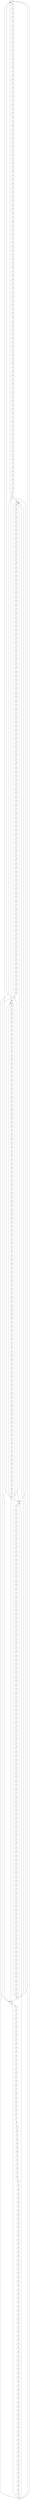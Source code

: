 digraph causal
{
	0 [label="1"]	
	1 [label="1"]	
	2 [label="1"]	
	3 [label="1"]	
	4 [label="1"]	
	5 [label="1"]	
	6 [label="1"]	
	7 [label="1"]	
	8 [label="1"]	
	9 [label="1"]	
	10 [label="1"]	
	11 [label="1"]	
	12 [label="1"]	
	13 [label="1"]	
	14 [label="1"]	
	15 [label="1"]	
	16 [label="1"]	
	17 [label="1"]	
	18 [label="1"]	
	19 [label="1"]	
	20 [label="1"]	
	21 [label="1"]	
	22 [label="1"]	
	23 [label="1"]	
	24 [label="1"]	
	25 [label="1"]	
	26 [label="1"]	
	27 [label="1"]	
	28 [label="1"]	
	29 [label="1"]	
	30 [label="1"]	
	31 [label="1"]	
	32 [label="1"]	
	33 [label="1"]	
	34 [label="1"]	
	35 [label="1"]	
	36 [label="1"]	
	37 [label="1"]	
	38 [label="1"]	
	39 [label="1"]	
	40 [label="1"]	
	41 [label="1"]	
	42 [label="1"]	
	43 [label="1"]	
	44 [label="1"]	
	45 [label="1"]	
	46 [label="1"]	
	47 [label="1"]	
	48 [label="1"]	
	49 [label="1"]	
	50 [label="1"]	
	51 [label="1"]	
	52 [label="1"]	
	53 [label="1"]	
	54 [label="1"]	
	55 [label="1"]	
	56 [label="1"]	
	57 [label="1"]	
	58 [label="1"]	
	59 [label="1"]	
	60 [label="1"]	
	61 [label="1"]	
	62 [label="1"]	
	63 [label="1"]	
	64 [label="1"]	
	65 [label="1"]	
	66 [label="1"]	
	67 [label="1"]	
	68 [label="1"]	
	69 [label="1"]	
	70 [label="1"]	
	71 [label="1"]	
	72 [label="1"]	
	73 [label="1"]	
	74 [label="1"]	
	75 [label="1"]	
	76 [label="1"]	
	77 [label="1"]	
	78 [label="1"]	
	79 [label="1"]	
	80 [label="1"]	
	81 [label="1"]	
	82 [label="1"]	
	83 [label="1"]	
	84 [label="1"]	
	85 [label="1"]	
	86 [label="1"]	
	87 [label="1"]	
	88 [label="1"]	
	89 [label="1"]	
	90 [label="1"]	
	91 [label="1"]	
	92 [label="1"]	
	93 [label="1"]	
	94 [label="1"]	
	95 [label="1"]	
	96 [label="1"]	
	97 [label="1"]	
	98 [label="1"]	
	99 [label="1"]	
	100 [label="1"]	
	101 [label="1"]	
	102 [label="1"]	
	103 [label="1"]	
	104 [label="1"]	
	105 [label="1"]	
	106 [label="1"]	
	107 [label="1"]	
	108 [label="1"]	
	109 [label="1"]	
	110 [label="1"]	
	111 [label="1"]	
	112 [label="1"]	
	113 [label="1"]	
	114 [label="1"]	
	115 [label="1"]	
	116 [label="1"]	
	117 [label="1"]	
	118 [label="1"]	
	119 [label="1"]	
	120 [label="2"]	
	121 [label="2"]	
	122 [label="2"]	
	123 [label="2"]	
	124 [label="2"]	
	125 [label="2"]	
	126 [label="2"]	
	127 [label="2"]	
	128 [label="2"]	
	129 [label="2"]	
	130 [label="2"]	
	131 [label="2"]	
	132 [label="2"]	
	133 [label="2"]	
	134 [label="2"]	
	135 [label="2"]	
	136 [label="2"]	
	137 [label="2"]	
	138 [label="2"]	
	139 [label="2"]	
	140 [label="2"]	
	141 [label="2"]	
	142 [label="2"]	
	143 [label="2"]	
	144 [label="2"]	
	145 [label="2"]	
	146 [label="2"]	
	147 [label="2"]	
	148 [label="2"]	
	149 [label="2"]	
	150 [label="2"]	
	151 [label="2"]	
	152 [label="2"]	
	153 [label="2"]	
	154 [label="2"]	
	155 [label="2"]	
	156 [label="2"]	
	157 [label="2"]	
	158 [label="2"]	
	159 [label="2"]	
	160 [label="2"]	
	161 [label="2"]	
	162 [label="2"]	
	163 [label="2"]	
	164 [label="2"]	
	165 [label="2"]	
	166 [label="2"]	
	167 [label="2"]	
	168 [label="2"]	
	169 [label="2"]	
	170 [label="2"]	
	171 [label="2"]	
	172 [label="2"]	
	173 [label="2"]	
	174 [label="2"]	
	175 [label="2"]	
	176 [label="2"]	
	177 [label="2"]	
	178 [label="2"]	
	179 [label="2"]	
	180 [label="2"]	
	181 [label="2"]	
	182 [label="2"]	
	183 [label="2"]	
	184 [label="2"]	
	185 [label="2"]	
	186 [label="2"]	
	187 [label="2"]	
	188 [label="2"]	
	189 [label="2"]	
	190 [label="2"]	
	191 [label="2"]	
	192 [label="2"]	
	193 [label="2"]	
	194 [label="2"]	
	195 [label="2"]	
	196 [label="2"]	
	197 [label="2"]	
	198 [label="2"]	
	199 [label="2"]	
	200 [label="2"]	
	201 [label="2"]	
	202 [label="2"]	
	203 [label="2"]	
	204 [label="2"]	
	205 [label="2"]	
	206 [label="2"]	
	207 [label="2"]	
	208 [label="2"]	
	209 [label="2"]	
	210 [label="2"]	
	211 [label="2"]	
	212 [label="2"]	
	213 [label="2"]	
	214 [label="2"]	
	215 [label="2"]	
	216 [label="2"]	
	217 [label="2"]	
	218 [label="2"]	
	219 [label="2"]	
	220 [label="2"]	
	221 [label="2"]	
	222 [label="2"]	
	223 [label="2"]	
	224 [label="2"]	
	225 [label="2"]	
	226 [label="2"]	
	227 [label="2"]	
	228 [label="2"]	
	229 [label="2"]	
	230 [label="2"]	
	231 [label="2"]	
	232 [label="2"]	
	233 [label="2"]	
	234 [label="2"]	
	235 [label="2"]	
	236 [label="2"]	
	237 [label="2"]	
	238 [label="2"]	
	239 [label="2"]	
	240 [label="3"]	
	241 [label="3"]	
	242 [label="3"]	
	243 [label="3"]	
	244 [label="3"]	
	245 [label="3"]	
	246 [label="3"]	
	247 [label="3"]	
	248 [label="3"]	
	249 [label="3"]	
	250 [label="3"]	
	251 [label="3"]	
	252 [label="3"]	
	253 [label="3"]	
	254 [label="3"]	
	255 [label="3"]	
	256 [label="3"]	
	257 [label="3"]	
	258 [label="3"]	
	259 [label="3"]	
	260 [label="3"]	
	261 [label="3"]	
	262 [label="3"]	
	263 [label="3"]	
	264 [label="3"]	
	265 [label="3"]	
	266 [label="3"]	
	267 [label="3"]	
	268 [label="3"]	
	269 [label="3"]	
	270 [label="3"]	
	271 [label="3"]	
	272 [label="3"]	
	273 [label="3"]	
	274 [label="3"]	
	275 [label="3"]	
	276 [label="3"]	
	277 [label="3"]	
	278 [label="3"]	
	279 [label="3"]	
	280 [label="3"]	
	281 [label="3"]	
	282 [label="3"]	
	283 [label="3"]	
	284 [label="3"]	
	285 [label="3"]	
	286 [label="3"]	
	287 [label="3"]	
	288 [label="3"]	
	289 [label="3"]	
	290 [label="3"]	
	291 [label="3"]	
	292 [label="3"]	
	293 [label="3"]	
	294 [label="3"]	
	295 [label="3"]	
	296 [label="3"]	
	297 [label="3"]	
	298 [label="3"]	
	299 [label="3"]	
	300 [label="3"]	
	301 [label="3"]	
	302 [label="3"]	
	303 [label="3"]	
	304 [label="3"]	
	305 [label="3"]	
	306 [label="3"]	
	307 [label="3"]	
	308 [label="3"]	
	309 [label="3"]	
	310 [label="3"]	
	311 [label="3"]	
	312 [label="3"]	
	313 [label="3"]	
	314 [label="3"]	
	315 [label="3"]	
	316 [label="3"]	
	317 [label="3"]	
	318 [label="3"]	
	319 [label="3"]	
	320 [label="3"]	
	321 [label="3"]	
	322 [label="3"]	
	323 [label="3"]	
	324 [label="3"]	
	325 [label="3"]	
	326 [label="3"]	
	327 [label="3"]	
	328 [label="3"]	
	329 [label="3"]	
	330 [label="3"]	
	331 [label="3"]	
	332 [label="3"]	
	333 [label="3"]	
	334 [label="3"]	
	335 [label="3"]	
	336 [label="3"]	
	337 [label="3"]	
	338 [label="3"]	
	339 [label="3"]	
	340 [label="3"]	
	341 [label="3"]	
	342 [label="3"]	
	343 [label="3"]	
	344 [label="3"]	
	345 [label="3"]	
	346 [label="3"]	
	347 [label="3"]	
	348 [label="3"]	
	349 [label="3"]	
	350 [label="3"]	
	351 [label="3"]	
	352 [label="3"]	
	353 [label="3"]	
	354 [label="3"]	
	355 [label="3"]	
	356 [label="3"]	
	357 [label="3"]	
	358 [label="3"]	
	359 [label="3"]	
	360 [label="4"]	
	361 [label="4"]	
	362 [label="4"]	
	363 [label="4"]	
	364 [label="4"]	
	365 [label="4"]	
	366 [label="4"]	
	367 [label="4"]	
	368 [label="4"]	
	369 [label="4"]	
	370 [label="4"]	
	371 [label="4"]	
	372 [label="4"]	
	373 [label="4"]	
	374 [label="4"]	
	375 [label="4"]	
	376 [label="4"]	
	377 [label="4"]	
	378 [label="4"]	
	379 [label="4"]	
	380 [label="4"]	
	381 [label="4"]	
	382 [label="4"]	
	383 [label="4"]	
	384 [label="4"]	
	385 [label="4"]	
	386 [label="4"]	
	387 [label="4"]	
	388 [label="4"]	
	389 [label="4"]	
	390 [label="4"]	
	391 [label="4"]	
	392 [label="4"]	
	393 [label="4"]	
	394 [label="4"]	
	395 [label="4"]	
	396 [label="4"]	
	397 [label="4"]	
	398 [label="4"]	
	399 [label="4"]	
	400 [label="4"]	
	401 [label="4"]	
	402 [label="4"]	
	403 [label="4"]	
	404 [label="4"]	
	405 [label="4"]	
	406 [label="4"]	
	407 [label="4"]	
	408 [label="4"]	
	409 [label="4"]	
	410 [label="4"]	
	411 [label="4"]	
	412 [label="4"]	
	413 [label="4"]	
	414 [label="4"]	
	415 [label="4"]	
	416 [label="4"]	
	417 [label="4"]	
	418 [label="4"]	
	419 [label="4"]	
	420 [label="4"]	
	421 [label="4"]	
	422 [label="4"]	
	423 [label="4"]	
	424 [label="4"]	
	425 [label="4"]	
	426 [label="4"]	
	427 [label="4"]	
	428 [label="4"]	
	429 [label="4"]	
	430 [label="4"]	
	431 [label="4"]	
	432 [label="4"]	
	433 [label="4"]	
	434 [label="4"]	
	435 [label="4"]	
	436 [label="4"]	
	437 [label="4"]	
	438 [label="4"]	
	439 [label="4"]	
	440 [label="4"]	
	441 [label="4"]	
	442 [label="4"]	
	443 [label="4"]	
	444 [label="4"]	
	445 [label="4"]	
	446 [label="4"]	
	447 [label="4"]	
	448 [label="4"]	
	449 [label="4"]	
	450 [label="4"]	
	451 [label="4"]	
	452 [label="4"]	
	453 [label="4"]	
	454 [label="4"]	
	455 [label="4"]	
	456 [label="4"]	
	457 [label="4"]	
	458 [label="4"]	
	459 [label="4"]	
	460 [label="4"]	
	461 [label="4"]	
	462 [label="4"]	
	463 [label="4"]	
	464 [label="4"]	
	465 [label="4"]	
	466 [label="4"]	
	467 [label="4"]	
	468 [label="4"]	
	469 [label="4"]	
	470 [label="4"]	
	471 [label="4"]	
	472 [label="4"]	
	473 [label="4"]	
	474 [label="4"]	
	475 [label="4"]	
	476 [label="4"]	
	477 [label="4"]	
	478 [label="4"]	
	479 [label="4"]	
	480 [label="5"]	
	481 [label="5"]	
	482 [label="5"]	
	483 [label="5"]	
	484 [label="5"]	
	485 [label="5"]	
	486 [label="5"]	
	487 [label="5"]	
	488 [label="5"]	
	489 [label="5"]	
	490 [label="5"]	
	491 [label="5"]	
	492 [label="5"]	
	493 [label="5"]	
	494 [label="5"]	
	495 [label="5"]	
	496 [label="5"]	
	497 [label="5"]	
	498 [label="5"]	
	499 [label="5"]	
	500 [label="5"]	
	501 [label="5"]	
	502 [label="5"]	
	503 [label="5"]	
	504 [label="5"]	
	505 [label="5"]	
	506 [label="5"]	
	507 [label="5"]	
	508 [label="5"]	
	509 [label="5"]	
	510 [label="5"]	
	511 [label="5"]	
	512 [label="5"]	
	513 [label="5"]	
	514 [label="5"]	
	515 [label="5"]	
	516 [label="5"]	
	517 [label="5"]	
	518 [label="5"]	
	519 [label="5"]	
	520 [label="5"]	
	521 [label="5"]	
	522 [label="5"]	
	523 [label="5"]	
	524 [label="5"]	
	525 [label="5"]	
	526 [label="5"]	
	527 [label="5"]	
	528 [label="5"]	
	529 [label="5"]	
	530 [label="5"]	
	531 [label="5"]	
	532 [label="5"]	
	533 [label="5"]	
	534 [label="5"]	
	535 [label="5"]	
	536 [label="5"]	
	537 [label="5"]	
	538 [label="5"]	
	539 [label="5"]	
	540 [label="5"]	
	541 [label="5"]	
	542 [label="5"]	
	543 [label="5"]	
	544 [label="5"]	
	545 [label="5"]	
	546 [label="5"]	
	547 [label="5"]	
	548 [label="5"]	
	549 [label="5"]	
	550 [label="5"]	
	551 [label="5"]	
	552 [label="5"]	
	553 [label="5"]	
	554 [label="5"]	
	555 [label="5"]	
	556 [label="5"]	
	557 [label="5"]	
	558 [label="5"]	
	559 [label="5"]	
	560 [label="5"]	
	561 [label="5"]	
	562 [label="5"]	
	563 [label="5"]	
	564 [label="5"]	
	565 [label="5"]	
	566 [label="5"]	
	567 [label="5"]	
	568 [label="5"]	
	569 [label="5"]	
	570 [label="5"]	
	571 [label="5"]	
	572 [label="5"]	
	573 [label="5"]	
	574 [label="5"]	
	575 [label="5"]	
	576 [label="5"]	
	577 [label="5"]	
	578 [label="5"]	
	579 [label="5"]	
	580 [label="5"]	
	581 [label="5"]	
	582 [label="5"]	
	583 [label="5"]	
	584 [label="5"]	
	585 [label="5"]	
	586 [label="5"]	
	587 [label="5"]	
	588 [label="5"]	
	589 [label="5"]	
	590 [label="5"]	
	591 [label="5"]	
	592 [label="5"]	
	593 [label="5"]	
	594 [label="5"]	
	595 [label="5"]	
	596 [label="5"]	
	597 [label="5"]	
	598 [label="5"]	
	599 [label="5"]	
	599 -> 0
	599 -> 120
	599 -> 240
	599 -> 360
	599 -> 480
	119 -> 0
	119 -> 120
	119 -> 240
	119 -> 360
	119 -> 480
	239 -> 0
	239 -> 120
	239 -> 240
	239 -> 360
	239 -> 480
	359 -> 0
	359 -> 120
	359 -> 240
	359 -> 360
	359 -> 480
	479 -> 0
	479 -> 120
	479 -> 240
	479 -> 360
	479 -> 480
	0 -> 1
	1 -> 2
	2 -> 3
	3 -> 4
	4 -> 5
	5 -> 6
	6 -> 7
	7 -> 8
	8 -> 9
	9 -> 10
	10 -> 11
	11 -> 12
	12 -> 13
	13 -> 14
	14 -> 15
	15 -> 16
	16 -> 17
	17 -> 18
	18 -> 19
	19 -> 20
	20 -> 21
	21 -> 22
	22 -> 23
	23 -> 24
	24 -> 25
	25 -> 26
	26 -> 27
	27 -> 28
	28 -> 29
	29 -> 30
	30 -> 31
	31 -> 32
	32 -> 33
	33 -> 34
	34 -> 35
	35 -> 36
	36 -> 37
	37 -> 38
	38 -> 39
	39 -> 40
	40 -> 41
	41 -> 42
	42 -> 43
	43 -> 44
	44 -> 45
	45 -> 46
	46 -> 47
	47 -> 48
	48 -> 49
	49 -> 50
	50 -> 51
	51 -> 52
	52 -> 53
	53 -> 54
	54 -> 55
	55 -> 56
	56 -> 57
	57 -> 58
	58 -> 59
	59 -> 60
	60 -> 61
	61 -> 62
	62 -> 63
	63 -> 64
	64 -> 65
	65 -> 66
	66 -> 67
	67 -> 68
	68 -> 69
	69 -> 70
	70 -> 71
	71 -> 72
	72 -> 73
	73 -> 74
	74 -> 75
	75 -> 76
	76 -> 77
	77 -> 78
	78 -> 79
	79 -> 80
	80 -> 81
	81 -> 82
	82 -> 83
	83 -> 84
	84 -> 85
	85 -> 86
	86 -> 87
	87 -> 88
	88 -> 89
	89 -> 90
	90 -> 91
	91 -> 92
	92 -> 93
	93 -> 94
	94 -> 95
	95 -> 96
	96 -> 97
	97 -> 98
	98 -> 99
	99 -> 100
	100 -> 101
	101 -> 102
	102 -> 103
	103 -> 104
	104 -> 105
	105 -> 106
	106 -> 107
	107 -> 108
	108 -> 109
	109 -> 110
	110 -> 111
	111 -> 112
	112 -> 113
	113 -> 114
	114 -> 115
	115 -> 116
	116 -> 117
	117 -> 118
	118 -> 119
	120 -> 121
	121 -> 122
	122 -> 123
	123 -> 124
	124 -> 125
	125 -> 126
	126 -> 127
	127 -> 128
	128 -> 129
	129 -> 130
	130 -> 131
	131 -> 132
	132 -> 133
	133 -> 134
	134 -> 135
	135 -> 136
	136 -> 137
	137 -> 138
	138 -> 139
	139 -> 140
	140 -> 141
	141 -> 142
	142 -> 143
	143 -> 144
	144 -> 145
	145 -> 146
	146 -> 147
	147 -> 148
	148 -> 149
	149 -> 150
	150 -> 151
	151 -> 152
	152 -> 153
	153 -> 154
	154 -> 155
	155 -> 156
	156 -> 157
	157 -> 158
	158 -> 159
	159 -> 160
	160 -> 161
	161 -> 162
	162 -> 163
	163 -> 164
	164 -> 165
	165 -> 166
	166 -> 167
	167 -> 168
	168 -> 169
	169 -> 170
	170 -> 171
	171 -> 172
	172 -> 173
	173 -> 174
	174 -> 175
	175 -> 176
	176 -> 177
	177 -> 178
	178 -> 179
	179 -> 180
	180 -> 181
	181 -> 182
	182 -> 183
	183 -> 184
	184 -> 185
	185 -> 186
	186 -> 187
	187 -> 188
	188 -> 189
	189 -> 190
	190 -> 191
	191 -> 192
	192 -> 193
	193 -> 194
	194 -> 195
	195 -> 196
	196 -> 197
	197 -> 198
	198 -> 199
	199 -> 200
	200 -> 201
	201 -> 202
	202 -> 203
	203 -> 204
	204 -> 205
	205 -> 206
	206 -> 207
	207 -> 208
	208 -> 209
	209 -> 210
	210 -> 211
	211 -> 212
	212 -> 213
	213 -> 214
	214 -> 215
	215 -> 216
	216 -> 217
	217 -> 218
	218 -> 219
	219 -> 220
	220 -> 221
	221 -> 222
	222 -> 223
	223 -> 224
	224 -> 225
	225 -> 226
	226 -> 227
	227 -> 228
	228 -> 229
	229 -> 230
	230 -> 231
	231 -> 232
	232 -> 233
	233 -> 234
	234 -> 235
	235 -> 236
	236 -> 237
	237 -> 238
	238 -> 239
	240 -> 241
	241 -> 242
	242 -> 243
	243 -> 244
	244 -> 245
	245 -> 246
	246 -> 247
	247 -> 248
	248 -> 249
	249 -> 250
	250 -> 251
	251 -> 252
	252 -> 253
	253 -> 254
	254 -> 255
	255 -> 256
	256 -> 257
	257 -> 258
	258 -> 259
	259 -> 260
	260 -> 261
	261 -> 262
	262 -> 263
	263 -> 264
	264 -> 265
	265 -> 266
	266 -> 267
	267 -> 268
	268 -> 269
	269 -> 270
	270 -> 271
	271 -> 272
	272 -> 273
	273 -> 274
	274 -> 275
	275 -> 276
	276 -> 277
	277 -> 278
	278 -> 279
	279 -> 280
	280 -> 281
	281 -> 282
	282 -> 283
	283 -> 284
	284 -> 285
	285 -> 286
	286 -> 287
	287 -> 288
	288 -> 289
	289 -> 290
	290 -> 291
	291 -> 292
	292 -> 293
	293 -> 294
	294 -> 295
	295 -> 296
	296 -> 297
	297 -> 298
	298 -> 299
	299 -> 300
	300 -> 301
	301 -> 302
	302 -> 303
	303 -> 304
	304 -> 305
	305 -> 306
	306 -> 307
	307 -> 308
	308 -> 309
	309 -> 310
	310 -> 311
	311 -> 312
	312 -> 313
	313 -> 314
	314 -> 315
	315 -> 316
	316 -> 317
	317 -> 318
	318 -> 319
	319 -> 320
	320 -> 321
	321 -> 322
	322 -> 323
	323 -> 324
	324 -> 325
	325 -> 326
	326 -> 327
	327 -> 328
	328 -> 329
	329 -> 330
	330 -> 331
	331 -> 332
	332 -> 333
	333 -> 334
	334 -> 335
	335 -> 336
	336 -> 337
	337 -> 338
	338 -> 339
	339 -> 340
	340 -> 341
	341 -> 342
	342 -> 343
	343 -> 344
	344 -> 345
	345 -> 346
	346 -> 347
	347 -> 348
	348 -> 349
	349 -> 350
	350 -> 351
	351 -> 352
	352 -> 353
	353 -> 354
	354 -> 355
	355 -> 356
	356 -> 357
	357 -> 358
	358 -> 359
	360 -> 361
	361 -> 362
	362 -> 363
	363 -> 364
	364 -> 365
	365 -> 366
	366 -> 367
	367 -> 368
	368 -> 369
	369 -> 370
	370 -> 371
	371 -> 372
	372 -> 373
	373 -> 374
	374 -> 375
	375 -> 376
	376 -> 377
	377 -> 378
	378 -> 379
	379 -> 380
	380 -> 381
	381 -> 382
	382 -> 383
	383 -> 384
	384 -> 385
	385 -> 386
	386 -> 387
	387 -> 388
	388 -> 389
	389 -> 390
	390 -> 391
	391 -> 392
	392 -> 393
	393 -> 394
	394 -> 395
	395 -> 396
	396 -> 397
	397 -> 398
	398 -> 399
	399 -> 400
	400 -> 401
	401 -> 402
	402 -> 403
	403 -> 404
	404 -> 405
	405 -> 406
	406 -> 407
	407 -> 408
	408 -> 409
	409 -> 410
	410 -> 411
	411 -> 412
	412 -> 413
	413 -> 414
	414 -> 415
	415 -> 416
	416 -> 417
	417 -> 418
	418 -> 419
	419 -> 420
	420 -> 421
	421 -> 422
	422 -> 423
	423 -> 424
	424 -> 425
	425 -> 426
	426 -> 427
	427 -> 428
	428 -> 429
	429 -> 430
	430 -> 431
	431 -> 432
	432 -> 433
	433 -> 434
	434 -> 435
	435 -> 436
	436 -> 437
	437 -> 438
	438 -> 439
	439 -> 440
	440 -> 441
	441 -> 442
	442 -> 443
	443 -> 444
	444 -> 445
	445 -> 446
	446 -> 447
	447 -> 448
	448 -> 449
	449 -> 450
	450 -> 451
	451 -> 452
	452 -> 453
	453 -> 454
	454 -> 455
	455 -> 456
	456 -> 457
	457 -> 458
	458 -> 459
	459 -> 460
	460 -> 461
	461 -> 462
	462 -> 463
	463 -> 464
	464 -> 465
	465 -> 466
	466 -> 467
	467 -> 468
	468 -> 469
	469 -> 470
	470 -> 471
	471 -> 472
	472 -> 473
	473 -> 474
	474 -> 475
	475 -> 476
	476 -> 477
	477 -> 478
	478 -> 479
	480 -> 481
	481 -> 482
	482 -> 483
	483 -> 484
	484 -> 485
	485 -> 486
	486 -> 487
	487 -> 488
	488 -> 489
	489 -> 490
	490 -> 491
	491 -> 492
	492 -> 493
	493 -> 494
	494 -> 495
	495 -> 496
	496 -> 497
	497 -> 498
	498 -> 499
	499 -> 500
	500 -> 501
	501 -> 502
	502 -> 503
	503 -> 504
	504 -> 505
	505 -> 506
	506 -> 507
	507 -> 508
	508 -> 509
	509 -> 510
	510 -> 511
	511 -> 512
	512 -> 513
	513 -> 514
	514 -> 515
	515 -> 516
	516 -> 517
	517 -> 518
	518 -> 519
	519 -> 520
	520 -> 521
	521 -> 522
	522 -> 523
	523 -> 524
	524 -> 525
	525 -> 526
	526 -> 527
	527 -> 528
	528 -> 529
	529 -> 530
	530 -> 531
	531 -> 532
	532 -> 533
	533 -> 534
	534 -> 535
	535 -> 536
	536 -> 537
	537 -> 538
	538 -> 539
	539 -> 540
	540 -> 541
	541 -> 542
	542 -> 543
	543 -> 544
	544 -> 545
	545 -> 546
	546 -> 547
	547 -> 548
	548 -> 549
	549 -> 550
	550 -> 551
	551 -> 552
	552 -> 553
	553 -> 554
	554 -> 555
	555 -> 556
	556 -> 557
	557 -> 558
	558 -> 559
	559 -> 560
	560 -> 561
	561 -> 562
	562 -> 563
	563 -> 564
	564 -> 565
	565 -> 566
	566 -> 567
	567 -> 568
	568 -> 569
	569 -> 570
	570 -> 571
	571 -> 572
	572 -> 573
	573 -> 574
	574 -> 575
	575 -> 576
	576 -> 577
	577 -> 578
	578 -> 579
	579 -> 580
	580 -> 581
	581 -> 582
	582 -> 583
	583 -> 584
	584 -> 585
	585 -> 586
	586 -> 587
	587 -> 588
	588 -> 589
	589 -> 590
	590 -> 591
	591 -> 592
	592 -> 593
	593 -> 594
	594 -> 595
	595 -> 596
	596 -> 597
	597 -> 598
	598 -> 599
}

